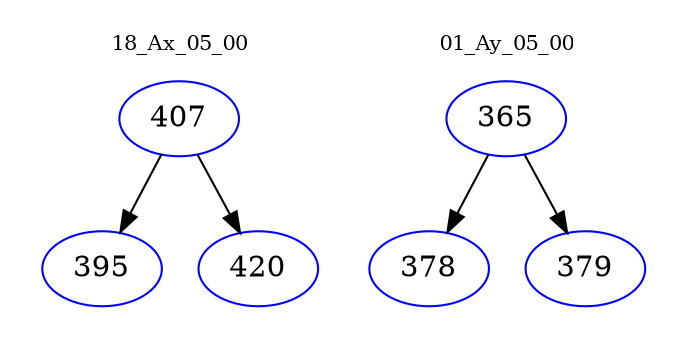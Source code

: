 digraph{
subgraph cluster_0 {
color = white
label = "18_Ax_05_00";
fontsize=10;
T0_407 [label="407", color="blue"]
T0_407 -> T0_395 [color="black"]
T0_395 [label="395", color="blue"]
T0_407 -> T0_420 [color="black"]
T0_420 [label="420", color="blue"]
}
subgraph cluster_1 {
color = white
label = "01_Ay_05_00";
fontsize=10;
T1_365 [label="365", color="blue"]
T1_365 -> T1_378 [color="black"]
T1_378 [label="378", color="blue"]
T1_365 -> T1_379 [color="black"]
T1_379 [label="379", color="blue"]
}
}
